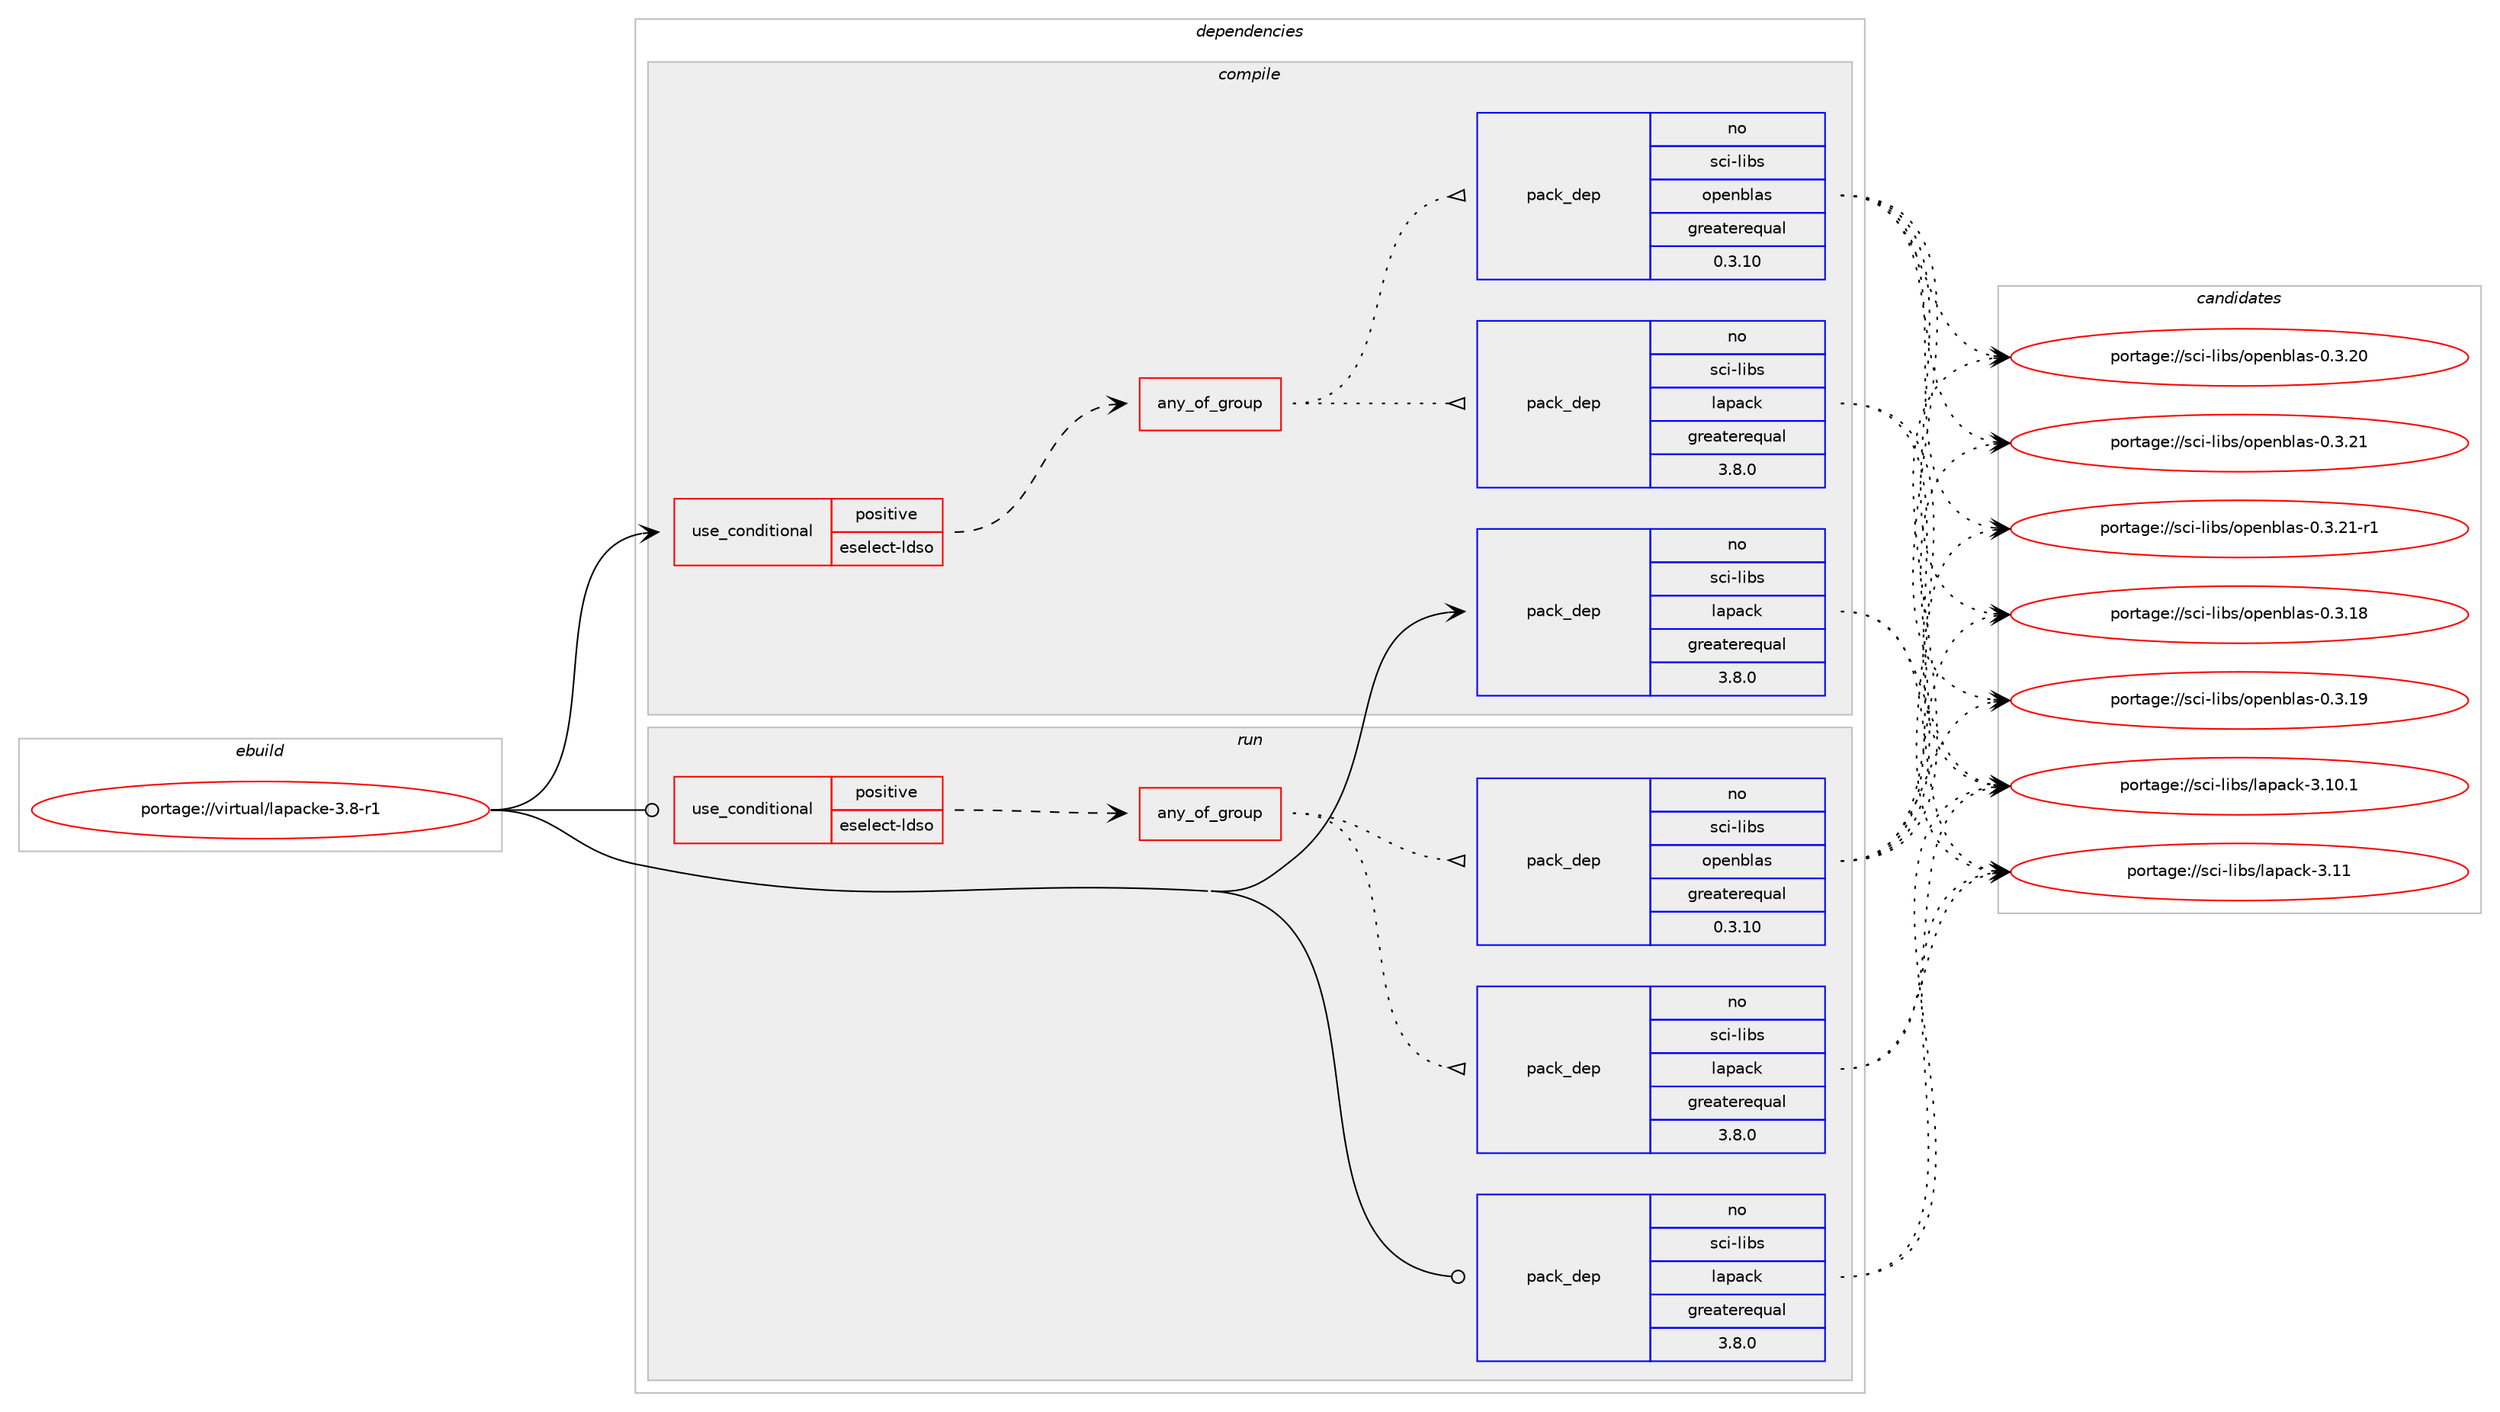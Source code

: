 digraph prolog {

# *************
# Graph options
# *************

newrank=true;
concentrate=true;
compound=true;
graph [rankdir=LR,fontname=Helvetica,fontsize=10,ranksep=1.5];#, ranksep=2.5, nodesep=0.2];
edge  [arrowhead=vee];
node  [fontname=Helvetica,fontsize=10];

# **********
# The ebuild
# **********

subgraph cluster_leftcol {
color=gray;
rank=same;
label=<<i>ebuild</i>>;
id [label="portage://virtual/lapacke-3.8-r1", color=red, width=4, href="../virtual/lapacke-3.8-r1.svg"];
}

# ****************
# The dependencies
# ****************

subgraph cluster_midcol {
color=gray;
label=<<i>dependencies</i>>;
subgraph cluster_compile {
fillcolor="#eeeeee";
style=filled;
label=<<i>compile</i>>;
subgraph cond396 {
dependency809 [label=<<TABLE BORDER="0" CELLBORDER="1" CELLSPACING="0" CELLPADDING="4"><TR><TD ROWSPAN="3" CELLPADDING="10">use_conditional</TD></TR><TR><TD>positive</TD></TR><TR><TD>eselect-ldso</TD></TR></TABLE>>, shape=none, color=red];
subgraph any26 {
dependency810 [label=<<TABLE BORDER="0" CELLBORDER="1" CELLSPACING="0" CELLPADDING="4"><TR><TD CELLPADDING="10">any_of_group</TD></TR></TABLE>>, shape=none, color=red];subgraph pack389 {
dependency811 [label=<<TABLE BORDER="0" CELLBORDER="1" CELLSPACING="0" CELLPADDING="4" WIDTH="220"><TR><TD ROWSPAN="6" CELLPADDING="30">pack_dep</TD></TR><TR><TD WIDTH="110">no</TD></TR><TR><TD>sci-libs</TD></TR><TR><TD>lapack</TD></TR><TR><TD>greaterequal</TD></TR><TR><TD>3.8.0</TD></TR></TABLE>>, shape=none, color=blue];
}
dependency810:e -> dependency811:w [weight=20,style="dotted",arrowhead="oinv"];
subgraph pack390 {
dependency812 [label=<<TABLE BORDER="0" CELLBORDER="1" CELLSPACING="0" CELLPADDING="4" WIDTH="220"><TR><TD ROWSPAN="6" CELLPADDING="30">pack_dep</TD></TR><TR><TD WIDTH="110">no</TD></TR><TR><TD>sci-libs</TD></TR><TR><TD>openblas</TD></TR><TR><TD>greaterequal</TD></TR><TR><TD>0.3.10</TD></TR></TABLE>>, shape=none, color=blue];
}
dependency810:e -> dependency812:w [weight=20,style="dotted",arrowhead="oinv"];
}
dependency809:e -> dependency810:w [weight=20,style="dashed",arrowhead="vee"];
}
id:e -> dependency809:w [weight=20,style="solid",arrowhead="vee"];
subgraph pack391 {
dependency813 [label=<<TABLE BORDER="0" CELLBORDER="1" CELLSPACING="0" CELLPADDING="4" WIDTH="220"><TR><TD ROWSPAN="6" CELLPADDING="30">pack_dep</TD></TR><TR><TD WIDTH="110">no</TD></TR><TR><TD>sci-libs</TD></TR><TR><TD>lapack</TD></TR><TR><TD>greaterequal</TD></TR><TR><TD>3.8.0</TD></TR></TABLE>>, shape=none, color=blue];
}
id:e -> dependency813:w [weight=20,style="solid",arrowhead="vee"];
}
subgraph cluster_compileandrun {
fillcolor="#eeeeee";
style=filled;
label=<<i>compile and run</i>>;
}
subgraph cluster_run {
fillcolor="#eeeeee";
style=filled;
label=<<i>run</i>>;
subgraph cond397 {
dependency814 [label=<<TABLE BORDER="0" CELLBORDER="1" CELLSPACING="0" CELLPADDING="4"><TR><TD ROWSPAN="3" CELLPADDING="10">use_conditional</TD></TR><TR><TD>positive</TD></TR><TR><TD>eselect-ldso</TD></TR></TABLE>>, shape=none, color=red];
subgraph any27 {
dependency815 [label=<<TABLE BORDER="0" CELLBORDER="1" CELLSPACING="0" CELLPADDING="4"><TR><TD CELLPADDING="10">any_of_group</TD></TR></TABLE>>, shape=none, color=red];subgraph pack392 {
dependency816 [label=<<TABLE BORDER="0" CELLBORDER="1" CELLSPACING="0" CELLPADDING="4" WIDTH="220"><TR><TD ROWSPAN="6" CELLPADDING="30">pack_dep</TD></TR><TR><TD WIDTH="110">no</TD></TR><TR><TD>sci-libs</TD></TR><TR><TD>lapack</TD></TR><TR><TD>greaterequal</TD></TR><TR><TD>3.8.0</TD></TR></TABLE>>, shape=none, color=blue];
}
dependency815:e -> dependency816:w [weight=20,style="dotted",arrowhead="oinv"];
subgraph pack393 {
dependency817 [label=<<TABLE BORDER="0" CELLBORDER="1" CELLSPACING="0" CELLPADDING="4" WIDTH="220"><TR><TD ROWSPAN="6" CELLPADDING="30">pack_dep</TD></TR><TR><TD WIDTH="110">no</TD></TR><TR><TD>sci-libs</TD></TR><TR><TD>openblas</TD></TR><TR><TD>greaterequal</TD></TR><TR><TD>0.3.10</TD></TR></TABLE>>, shape=none, color=blue];
}
dependency815:e -> dependency817:w [weight=20,style="dotted",arrowhead="oinv"];
}
dependency814:e -> dependency815:w [weight=20,style="dashed",arrowhead="vee"];
}
id:e -> dependency814:w [weight=20,style="solid",arrowhead="odot"];
subgraph pack394 {
dependency818 [label=<<TABLE BORDER="0" CELLBORDER="1" CELLSPACING="0" CELLPADDING="4" WIDTH="220"><TR><TD ROWSPAN="6" CELLPADDING="30">pack_dep</TD></TR><TR><TD WIDTH="110">no</TD></TR><TR><TD>sci-libs</TD></TR><TR><TD>lapack</TD></TR><TR><TD>greaterequal</TD></TR><TR><TD>3.8.0</TD></TR></TABLE>>, shape=none, color=blue];
}
id:e -> dependency818:w [weight=20,style="solid",arrowhead="odot"];
}
}

# **************
# The candidates
# **************

subgraph cluster_choices {
rank=same;
color=gray;
label=<<i>candidates</i>>;

subgraph choice389 {
color=black;
nodesep=1;
choice1159910545108105981154710897112979910745514649484649 [label="portage://sci-libs/lapack-3.10.1", color=red, width=4,href="../sci-libs/lapack-3.10.1.svg"];
choice115991054510810598115471089711297991074551464949 [label="portage://sci-libs/lapack-3.11", color=red, width=4,href="../sci-libs/lapack-3.11.svg"];
dependency811:e -> choice1159910545108105981154710897112979910745514649484649:w [style=dotted,weight="100"];
dependency811:e -> choice115991054510810598115471089711297991074551464949:w [style=dotted,weight="100"];
}
subgraph choice390 {
color=black;
nodesep=1;
choice11599105451081059811547111112101110981089711545484651464956 [label="portage://sci-libs/openblas-0.3.18", color=red, width=4,href="../sci-libs/openblas-0.3.18.svg"];
choice11599105451081059811547111112101110981089711545484651464957 [label="portage://sci-libs/openblas-0.3.19", color=red, width=4,href="../sci-libs/openblas-0.3.19.svg"];
choice11599105451081059811547111112101110981089711545484651465048 [label="portage://sci-libs/openblas-0.3.20", color=red, width=4,href="../sci-libs/openblas-0.3.20.svg"];
choice11599105451081059811547111112101110981089711545484651465049 [label="portage://sci-libs/openblas-0.3.21", color=red, width=4,href="../sci-libs/openblas-0.3.21.svg"];
choice115991054510810598115471111121011109810897115454846514650494511449 [label="portage://sci-libs/openblas-0.3.21-r1", color=red, width=4,href="../sci-libs/openblas-0.3.21-r1.svg"];
dependency812:e -> choice11599105451081059811547111112101110981089711545484651464956:w [style=dotted,weight="100"];
dependency812:e -> choice11599105451081059811547111112101110981089711545484651464957:w [style=dotted,weight="100"];
dependency812:e -> choice11599105451081059811547111112101110981089711545484651465048:w [style=dotted,weight="100"];
dependency812:e -> choice11599105451081059811547111112101110981089711545484651465049:w [style=dotted,weight="100"];
dependency812:e -> choice115991054510810598115471111121011109810897115454846514650494511449:w [style=dotted,weight="100"];
}
subgraph choice391 {
color=black;
nodesep=1;
choice1159910545108105981154710897112979910745514649484649 [label="portage://sci-libs/lapack-3.10.1", color=red, width=4,href="../sci-libs/lapack-3.10.1.svg"];
choice115991054510810598115471089711297991074551464949 [label="portage://sci-libs/lapack-3.11", color=red, width=4,href="../sci-libs/lapack-3.11.svg"];
dependency813:e -> choice1159910545108105981154710897112979910745514649484649:w [style=dotted,weight="100"];
dependency813:e -> choice115991054510810598115471089711297991074551464949:w [style=dotted,weight="100"];
}
subgraph choice392 {
color=black;
nodesep=1;
choice1159910545108105981154710897112979910745514649484649 [label="portage://sci-libs/lapack-3.10.1", color=red, width=4,href="../sci-libs/lapack-3.10.1.svg"];
choice115991054510810598115471089711297991074551464949 [label="portage://sci-libs/lapack-3.11", color=red, width=4,href="../sci-libs/lapack-3.11.svg"];
dependency816:e -> choice1159910545108105981154710897112979910745514649484649:w [style=dotted,weight="100"];
dependency816:e -> choice115991054510810598115471089711297991074551464949:w [style=dotted,weight="100"];
}
subgraph choice393 {
color=black;
nodesep=1;
choice11599105451081059811547111112101110981089711545484651464956 [label="portage://sci-libs/openblas-0.3.18", color=red, width=4,href="../sci-libs/openblas-0.3.18.svg"];
choice11599105451081059811547111112101110981089711545484651464957 [label="portage://sci-libs/openblas-0.3.19", color=red, width=4,href="../sci-libs/openblas-0.3.19.svg"];
choice11599105451081059811547111112101110981089711545484651465048 [label="portage://sci-libs/openblas-0.3.20", color=red, width=4,href="../sci-libs/openblas-0.3.20.svg"];
choice11599105451081059811547111112101110981089711545484651465049 [label="portage://sci-libs/openblas-0.3.21", color=red, width=4,href="../sci-libs/openblas-0.3.21.svg"];
choice115991054510810598115471111121011109810897115454846514650494511449 [label="portage://sci-libs/openblas-0.3.21-r1", color=red, width=4,href="../sci-libs/openblas-0.3.21-r1.svg"];
dependency817:e -> choice11599105451081059811547111112101110981089711545484651464956:w [style=dotted,weight="100"];
dependency817:e -> choice11599105451081059811547111112101110981089711545484651464957:w [style=dotted,weight="100"];
dependency817:e -> choice11599105451081059811547111112101110981089711545484651465048:w [style=dotted,weight="100"];
dependency817:e -> choice11599105451081059811547111112101110981089711545484651465049:w [style=dotted,weight="100"];
dependency817:e -> choice115991054510810598115471111121011109810897115454846514650494511449:w [style=dotted,weight="100"];
}
subgraph choice394 {
color=black;
nodesep=1;
choice1159910545108105981154710897112979910745514649484649 [label="portage://sci-libs/lapack-3.10.1", color=red, width=4,href="../sci-libs/lapack-3.10.1.svg"];
choice115991054510810598115471089711297991074551464949 [label="portage://sci-libs/lapack-3.11", color=red, width=4,href="../sci-libs/lapack-3.11.svg"];
dependency818:e -> choice1159910545108105981154710897112979910745514649484649:w [style=dotted,weight="100"];
dependency818:e -> choice115991054510810598115471089711297991074551464949:w [style=dotted,weight="100"];
}
}

}
